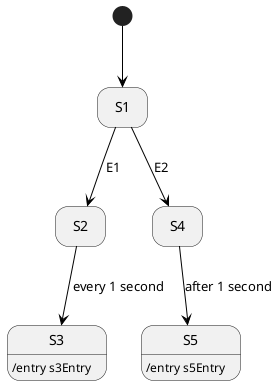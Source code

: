 @startuml
'https://plantuml.com/state-diagram

'hide description area for state without description
hide empty description

state S1
state S2
state S3
S3 : /entry s3Entry
state S4
state S5
S5 : /entry s5Entry


[*] -[#000000]-> S1
S1 -down[#000000]-> S4 : E2
S1 -down[#000000]-> S2 : E1
S2 -down[#000000]-> S3 : every 1 second
S4 -down[#000000]-> S5 : after 1 second

@enduml